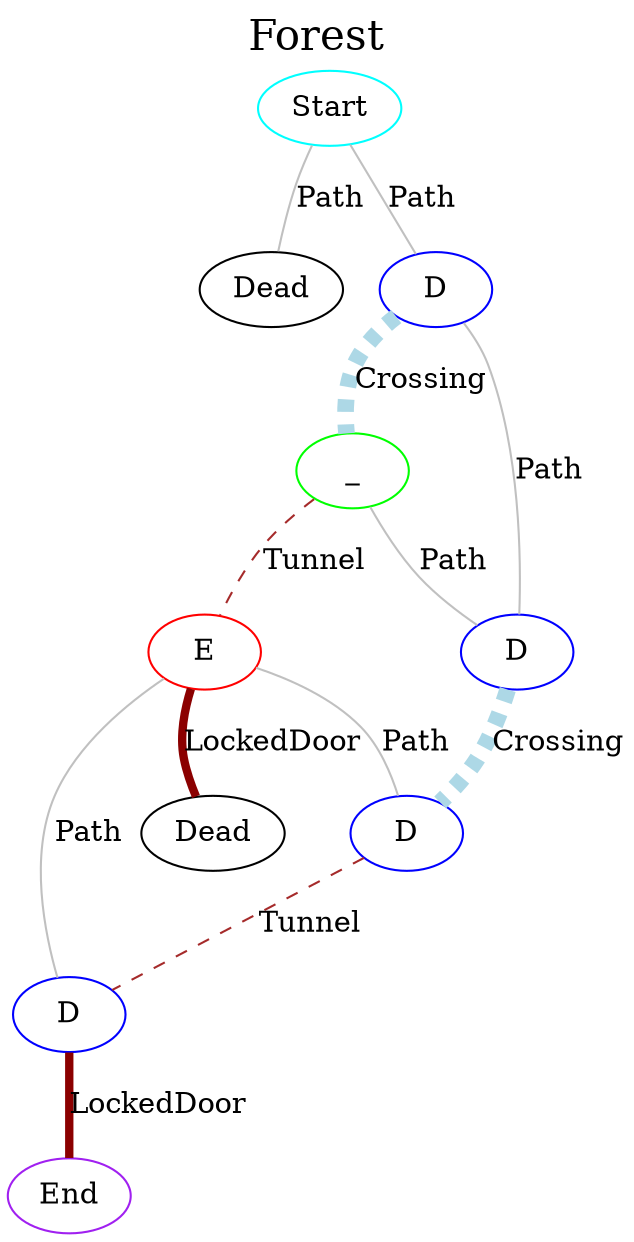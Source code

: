 graph G {
  label="Forest";
  labelloc="t";
  fontsize="20";
  7 [label="D", color="blue"];
  8 [label="D", color="blue"];
  0 [label="Start", color="cyan"];
  2 [label="Dead", color="black"];
  3 [label="_", color="green"];
  5 [label="E", color="red"];
  9 [label="End", color="purple"];
  1 [label="D", color="blue"];
  4 [label="D", color="blue"];
  6 [label="Dead", color="black"];
  0 -- 2 [label="Path", color="gray", style="solid", penwidth="1"];
  0 -- 1 [label="Path", color="gray", style="solid", penwidth="1"];
  3 -- 5 [label="Tunnel", color="brown", style="dashed", penwidth="1"];
  3 -- 4 [label="Path", color="gray", style="solid", penwidth="1"];
  5 -- 7 [label="Path", color="gray", style="solid", penwidth="1"];
  5 -- 6 [label="LockedDoor", color="darkred", style="bold", penwidth="4"];
  5 -- 8 [label="Path", color="gray", style="solid", penwidth="1"];
  1 -- 3 [label="Crossing", color="lightblue", style="dashed", penwidth="8"];
  1 -- 4 [label="Path", color="gray", style="solid", penwidth="1"];
  4 -- 7 [label="Crossing", color="lightblue", style="dashed", penwidth="8"];
  7 -- 8 [label="Tunnel", color="brown", style="dashed", penwidth="1"];
  8 -- 9 [label="LockedDoor", color="darkred", style="bold", penwidth="4"];
}
